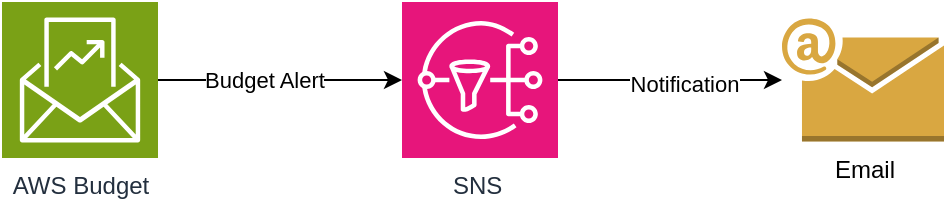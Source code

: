 <mxfile version="26.0.16">
  <diagram name="Page-1" id="jPMDpPVr6BmP65WIVybc">
    <mxGraphModel dx="1242" dy="444" grid="1" gridSize="10" guides="1" tooltips="1" connect="1" arrows="1" fold="1" page="1" pageScale="1" pageWidth="827" pageHeight="1169" math="0" shadow="0">
      <root>
        <mxCell id="0" />
        <mxCell id="1" parent="0" />
        <mxCell id="RrpAhdk2apSd5lSpLOaF-3" value="" style="edgeStyle=orthogonalEdgeStyle;rounded=0;orthogonalLoop=1;jettySize=auto;html=1;" edge="1" parent="1" source="RrpAhdk2apSd5lSpLOaF-1" target="RrpAhdk2apSd5lSpLOaF-2">
          <mxGeometry relative="1" as="geometry">
            <Array as="points">
              <mxPoint x="490" y="79" />
              <mxPoint x="490" y="79" />
            </Array>
          </mxGeometry>
        </mxCell>
        <mxCell id="RrpAhdk2apSd5lSpLOaF-8" value="Notification" style="edgeLabel;html=1;align=center;verticalAlign=middle;resizable=0;points=[];" vertex="1" connectable="0" parent="RrpAhdk2apSd5lSpLOaF-3">
          <mxGeometry x="0.122" y="-2" relative="1" as="geometry">
            <mxPoint as="offset" />
          </mxGeometry>
        </mxCell>
        <mxCell id="RrpAhdk2apSd5lSpLOaF-1" value="SNS&amp;nbsp;" style="sketch=0;points=[[0,0,0],[0.25,0,0],[0.5,0,0],[0.75,0,0],[1,0,0],[0,1,0],[0.25,1,0],[0.5,1,0],[0.75,1,0],[1,1,0],[0,0.25,0],[0,0.5,0],[0,0.75,0],[1,0.25,0],[1,0.5,0],[1,0.75,0]];outlineConnect=0;fontColor=#232F3E;fillColor=#E7157B;strokeColor=#ffffff;dashed=0;verticalLabelPosition=bottom;verticalAlign=top;align=center;html=1;fontSize=12;fontStyle=0;aspect=fixed;shape=mxgraph.aws4.resourceIcon;resIcon=mxgraph.aws4.sns;" vertex="1" parent="1">
          <mxGeometry x="320" y="40" width="78" height="78" as="geometry" />
        </mxCell>
        <mxCell id="RrpAhdk2apSd5lSpLOaF-2" value="Email" style="outlineConnect=0;dashed=0;verticalLabelPosition=bottom;verticalAlign=top;align=center;html=1;shape=mxgraph.aws3.email;fillColor=#D9A741;gradientColor=none;" vertex="1" parent="1">
          <mxGeometry x="510" y="48.25" width="81" height="61.5" as="geometry" />
        </mxCell>
        <mxCell id="RrpAhdk2apSd5lSpLOaF-4" value="AWS Budget" style="sketch=0;points=[[0,0,0],[0.25,0,0],[0.5,0,0],[0.75,0,0],[1,0,0],[0,1,0],[0.25,1,0],[0.5,1,0],[0.75,1,0],[1,1,0],[0,0.25,0],[0,0.5,0],[0,0.75,0],[1,0.25,0],[1,0.5,0],[1,0.75,0]];outlineConnect=0;fontColor=#232F3E;fillColor=#7AA116;strokeColor=#ffffff;dashed=0;verticalLabelPosition=bottom;verticalAlign=top;align=center;html=1;fontSize=12;fontStyle=0;aspect=fixed;shape=mxgraph.aws4.resourceIcon;resIcon=mxgraph.aws4.budgets_2;" vertex="1" parent="1">
          <mxGeometry x="120" y="40" width="78" height="78" as="geometry" />
        </mxCell>
        <mxCell id="RrpAhdk2apSd5lSpLOaF-5" style="edgeStyle=orthogonalEdgeStyle;rounded=0;orthogonalLoop=1;jettySize=auto;html=1;entryX=0;entryY=0.5;entryDx=0;entryDy=0;entryPerimeter=0;" edge="1" parent="1" source="RrpAhdk2apSd5lSpLOaF-4" target="RrpAhdk2apSd5lSpLOaF-1">
          <mxGeometry relative="1" as="geometry" />
        </mxCell>
        <mxCell id="RrpAhdk2apSd5lSpLOaF-6" value="Budget Alert" style="edgeLabel;html=1;align=center;verticalAlign=middle;resizable=0;points=[];" vertex="1" connectable="0" parent="RrpAhdk2apSd5lSpLOaF-5">
          <mxGeometry x="0.122" y="2" relative="1" as="geometry">
            <mxPoint x="-16" y="2" as="offset" />
          </mxGeometry>
        </mxCell>
      </root>
    </mxGraphModel>
  </diagram>
</mxfile>
